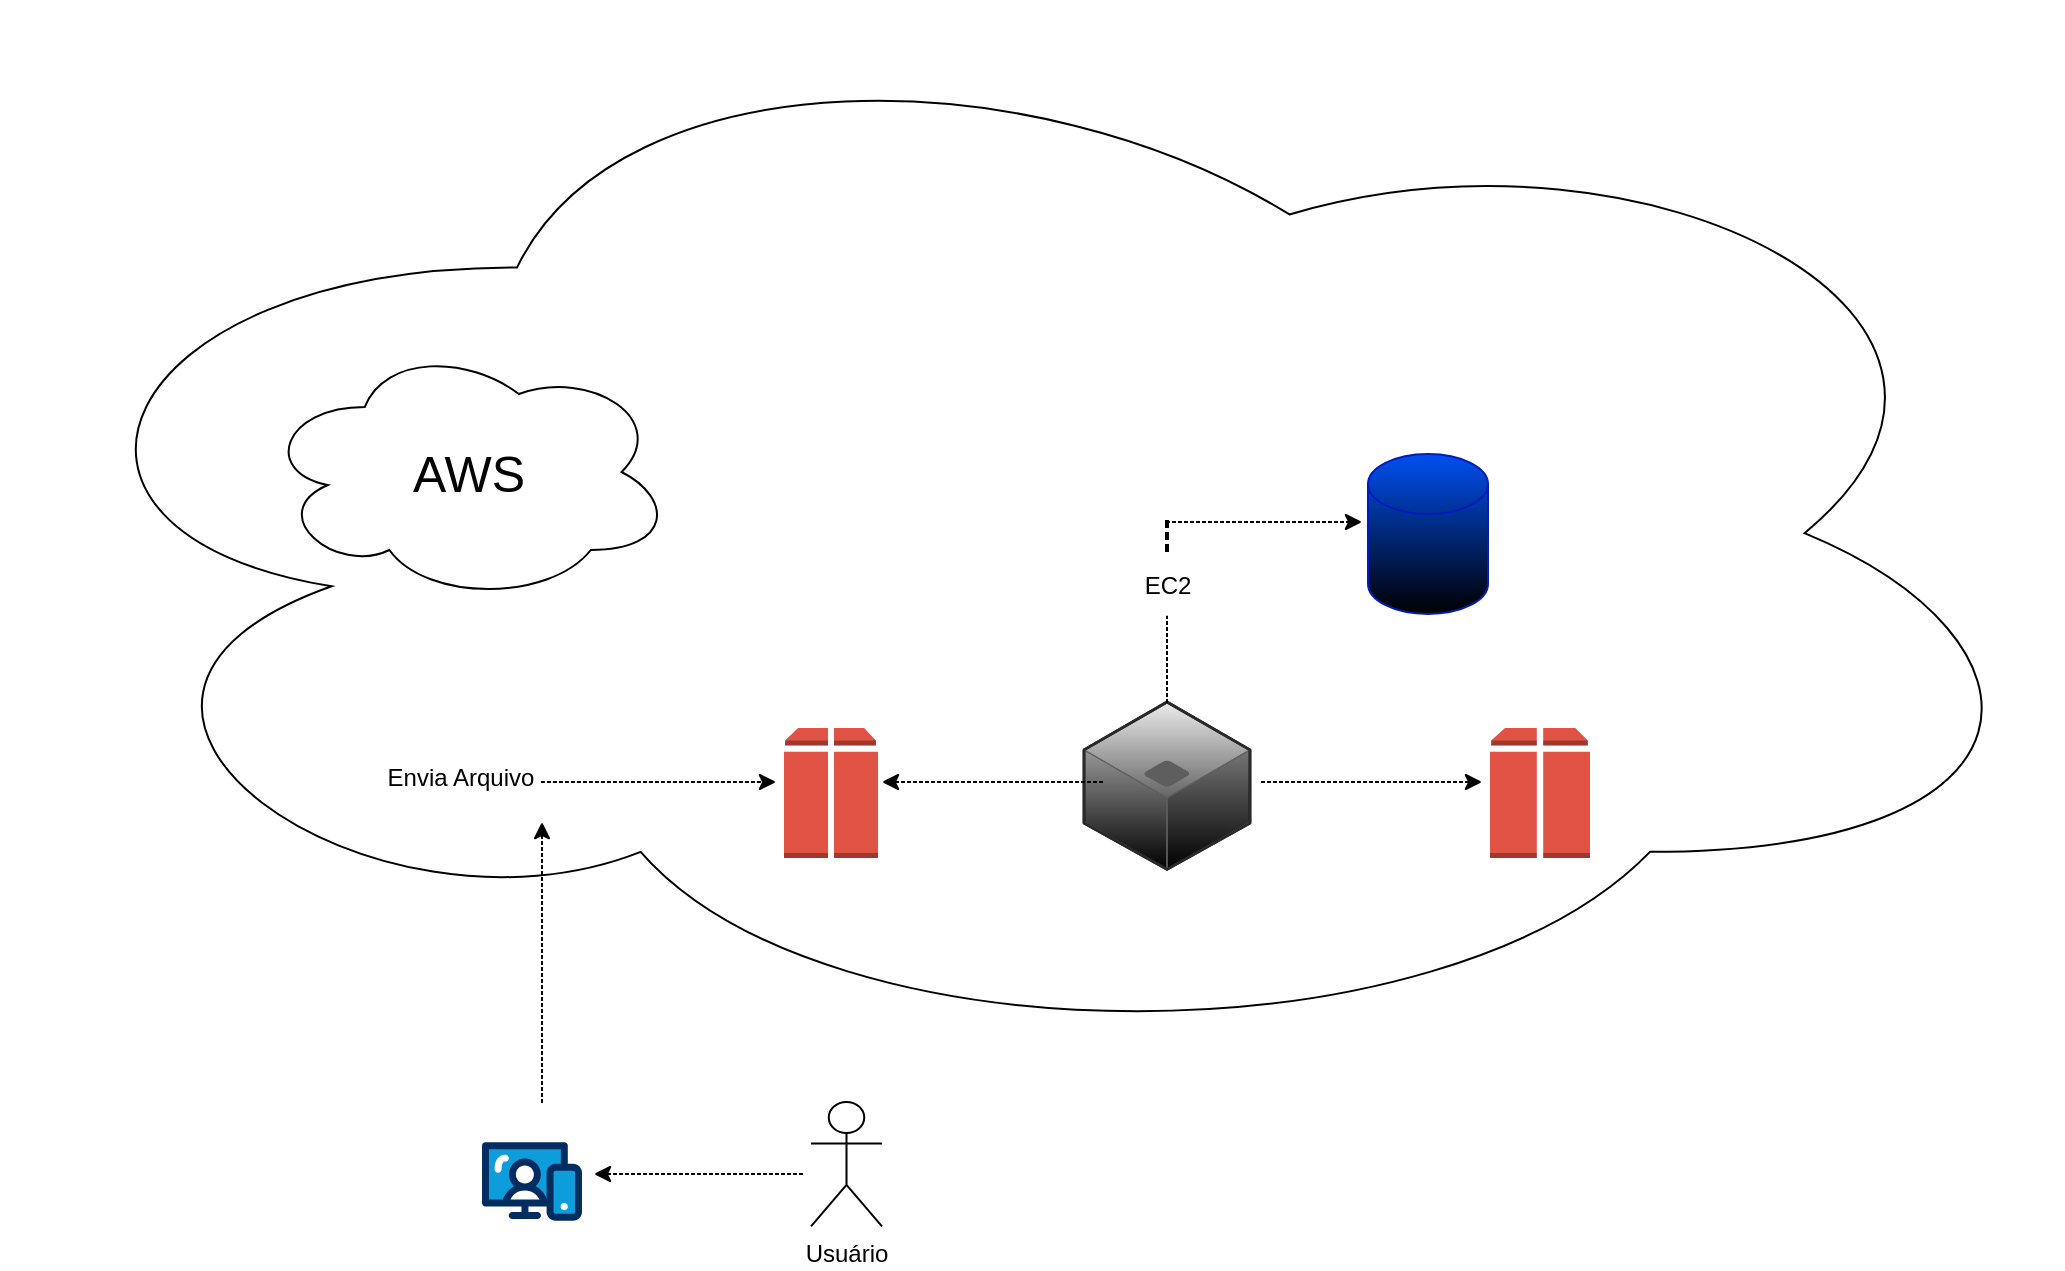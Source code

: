<mxfile version="28.1.2">
  <diagram name="Página-1" id="48KWl4R1Fzi7Jcm65-ZJ">
    <mxGraphModel dx="2053" dy="1945" grid="1" gridSize="10" guides="1" tooltips="1" connect="1" arrows="1" fold="1" page="1" pageScale="1" pageWidth="827" pageHeight="1169" background="none" math="0" shadow="0">
      <root>
        <mxCell id="0" />
        <mxCell id="1" parent="0" />
        <mxCell id="UsdOQIAXg98u2XCIRgxk-35" value="" style="ellipse;shape=cloud;whiteSpace=wrap;html=1;" vertex="1" parent="1">
          <mxGeometry x="-150" y="-710" width="1030" height="531.15" as="geometry" />
        </mxCell>
        <mxCell id="UsdOQIAXg98u2XCIRgxk-21" value="" style="ellipse;shape=cloud;whiteSpace=wrap;html=1;" vertex="1" parent="1">
          <mxGeometry x="-20" y="-540" width="205.5" height="130" as="geometry" />
        </mxCell>
        <mxCell id="UsdOQIAXg98u2XCIRgxk-1" value="" style="verticalLabelPosition=bottom;aspect=fixed;html=1;shape=mxgraph.salesforce.web;fillColorStyles=fillColor2,fillColor3,fillColor4;fillColor2=#032d60;fillColor3=#0d9dda;fillColor4=#ffffff;fillColor=none;strokeColor=none;" vertex="1" parent="1">
          <mxGeometry x="90" y="-140" width="50" height="39.5" as="geometry" />
        </mxCell>
        <mxCell id="UsdOQIAXg98u2XCIRgxk-2" value="Usuário" style="shape=umlActor;verticalLabelPosition=bottom;verticalAlign=top;html=1;outlineConnect=0;" vertex="1" parent="1">
          <mxGeometry x="254.5" y="-160" width="35.5" height="62.15" as="geometry" />
        </mxCell>
        <mxCell id="UsdOQIAXg98u2XCIRgxk-3" value="" style="endArrow=classic;html=1;rounded=0;comic=0;enumerate=0;snapToPoint=0;miterlimit=4;shadow=0;movable=1;metaEdit=0;backgroundOutline=1;strokeColor=default;dashed=1;dashPattern=1 2;fixDash=0;linecap=square;linejoin=round;fillOpacity=100;" edge="1" parent="1">
          <mxGeometry width="50" height="50" relative="1" as="geometry">
            <mxPoint x="250" y="-124" as="sourcePoint" />
            <mxPoint x="146" y="-124" as="targetPoint" />
          </mxGeometry>
        </mxCell>
        <mxCell id="UsdOQIAXg98u2XCIRgxk-5" value="" style="outlineConnect=0;dashed=0;verticalLabelPosition=bottom;verticalAlign=top;align=center;html=1;shape=mxgraph.aws3.archive;fillColor=#E05243;gradientColor=none;" vertex="1" parent="1">
          <mxGeometry x="241" y="-347" width="47" height="65" as="geometry" />
        </mxCell>
        <mxCell id="UsdOQIAXg98u2XCIRgxk-6" value="" style="endArrow=classic;html=1;rounded=0;comic=0;enumerate=0;snapToPoint=0;miterlimit=4;shadow=0;movable=1;metaEdit=0;backgroundOutline=1;strokeColor=default;dashed=1;dashPattern=1 2;fixDash=0;linecap=square;linejoin=round;fillOpacity=100;" edge="1" parent="1">
          <mxGeometry width="50" height="50" relative="1" as="geometry">
            <mxPoint x="120" y="-160" as="sourcePoint" />
            <mxPoint x="120" y="-300" as="targetPoint" />
          </mxGeometry>
        </mxCell>
        <mxCell id="UsdOQIAXg98u2XCIRgxk-7" value="" style="endArrow=classic;html=1;rounded=0;exitX=0.84;exitY=0.643;exitDx=0;exitDy=0;exitPerimeter=0;comic=0;enumerate=0;snapToPoint=0;miterlimit=4;shadow=0;movable=1;metaEdit=0;backgroundOutline=1;strokeColor=default;dashed=1;dashPattern=1 2;fixDash=0;linecap=square;linejoin=round;fillOpacity=100;" edge="1" parent="1" source="UsdOQIAXg98u2XCIRgxk-9">
          <mxGeometry width="50" height="50" relative="1" as="geometry">
            <mxPoint x="137" y="-320" as="sourcePoint" />
            <mxPoint x="237" y="-320" as="targetPoint" />
          </mxGeometry>
        </mxCell>
        <mxCell id="UsdOQIAXg98u2XCIRgxk-9" value="Envia Arquivo" style="text;html=1;align=center;verticalAlign=middle;whiteSpace=wrap;rounded=0;" vertex="1" parent="1">
          <mxGeometry x="20" y="-329" width="119" height="14" as="geometry" />
        </mxCell>
        <mxCell id="UsdOQIAXg98u2XCIRgxk-22" value="" style="verticalLabelPosition=bottom;html=1;verticalAlign=top;strokeWidth=1;align=center;outlineConnect=0;dashed=0;outlineConnect=0;shape=mxgraph.aws3d.application_server;fillColor=#ECECEC;strokeColor=#5E5E5E;aspect=fixed;strokeColor2=#292929;gradientColor=default;" vertex="1" parent="1">
          <mxGeometry x="391" y="-360" width="83" height="83.68" as="geometry" />
        </mxCell>
        <mxCell id="UsdOQIAXg98u2XCIRgxk-23" value="" style="endArrow=classic;html=1;rounded=0;comic=0;enumerate=0;snapToPoint=0;miterlimit=4;shadow=0;movable=1;metaEdit=0;backgroundOutline=1;strokeColor=default;dashed=1;dashPattern=1 2;fixDash=0;linecap=square;linejoin=round;fillOpacity=100;" edge="1" parent="1">
          <mxGeometry width="50" height="50" relative="1" as="geometry">
            <mxPoint x="400" y="-320" as="sourcePoint" />
            <mxPoint x="290" y="-320" as="targetPoint" />
          </mxGeometry>
        </mxCell>
        <mxCell id="UsdOQIAXg98u2XCIRgxk-24" value="" style="endArrow=classic;html=1;rounded=0;comic=0;enumerate=0;snapToPoint=0;miterlimit=4;shadow=0;movable=1;metaEdit=0;backgroundOutline=1;strokeColor=default;dashed=1;dashPattern=1 2;fixDash=0;linecap=square;linejoin=round;fillOpacity=100;" edge="1" parent="1">
          <mxGeometry width="50" height="50" relative="1" as="geometry">
            <mxPoint x="480" y="-320" as="sourcePoint" />
            <mxPoint x="590" y="-320" as="targetPoint" />
          </mxGeometry>
        </mxCell>
        <mxCell id="UsdOQIAXg98u2XCIRgxk-25" value="" style="outlineConnect=0;dashed=0;verticalLabelPosition=bottom;verticalAlign=top;align=center;html=1;shape=mxgraph.aws3.archive;fillColor=#E05243;gradientColor=none;" vertex="1" parent="1">
          <mxGeometry x="594" y="-347" width="50" height="65" as="geometry" />
        </mxCell>
        <mxCell id="UsdOQIAXg98u2XCIRgxk-28" value="" style="endArrow=classic;html=1;rounded=0;exitX=0;exitY=0.5;exitDx=0;exitDy=0;exitPerimeter=0;comic=0;enumerate=0;snapToPoint=0;miterlimit=4;shadow=0;movable=1;metaEdit=0;backgroundOutline=1;strokeColor=default;dashed=1;dashPattern=1 2;fixDash=0;linecap=square;linejoin=round;fillOpacity=100;" edge="1" parent="1" source="UsdOQIAXg98u2XCIRgxk-32">
          <mxGeometry width="50" height="50" relative="1" as="geometry">
            <mxPoint x="440" y="-450" as="sourcePoint" />
            <mxPoint x="530" y="-450" as="targetPoint" />
          </mxGeometry>
        </mxCell>
        <mxCell id="UsdOQIAXg98u2XCIRgxk-31" value="" style="endArrow=none;html=1;rounded=0;entryX=0.5;entryY=1;entryDx=0;entryDy=0;comic=0;enumerate=0;snapToPoint=0;miterlimit=4;shadow=0;movable=1;metaEdit=0;backgroundOutline=1;strokeColor=default;dashed=1;dashPattern=1 2;fixDash=0;linecap=square;linejoin=round;fillOpacity=100;" edge="1" parent="1" source="UsdOQIAXg98u2XCIRgxk-22" target="UsdOQIAXg98u2XCIRgxk-30">
          <mxGeometry width="50" height="50" relative="1" as="geometry">
            <mxPoint x="420" y="-360" as="sourcePoint" />
            <mxPoint x="430" y="-440" as="targetPoint" />
          </mxGeometry>
        </mxCell>
        <mxCell id="UsdOQIAXg98u2XCIRgxk-30" value="EC2" style="text;html=1;align=center;verticalAlign=middle;whiteSpace=wrap;rounded=0;" vertex="1" parent="1">
          <mxGeometry x="402.5" y="-432.6" width="60" height="30" as="geometry" />
        </mxCell>
        <mxCell id="UsdOQIAXg98u2XCIRgxk-32" value="" style="line;strokeWidth=2;direction=south;html=1;comic=0;enumerate=0;snapToPoint=0;miterlimit=4;shadow=0;movable=1;metaEdit=0;backgroundOutline=1;strokeColor=default;dashed=1;dashPattern=1 2;fixDash=0;linecap=square;linejoin=round;fillOpacity=100;" vertex="1" parent="1">
          <mxGeometry x="427.5" y="-450" width="10" height="17.4" as="geometry" />
        </mxCell>
        <mxCell id="UsdOQIAXg98u2XCIRgxk-33" value="" style="shape=cylinder3;whiteSpace=wrap;html=1;boundedLbl=1;backgroundOutline=1;size=15;fillColor=#0050ef;fontColor=#ffffff;strokeColor=#001DBC;gradientColor=default;" vertex="1" parent="1">
          <mxGeometry x="533" y="-484" width="60" height="80" as="geometry" />
        </mxCell>
        <mxCell id="UsdOQIAXg98u2XCIRgxk-40" value="&lt;font style=&quot;font-size: 25px;&quot;&gt;AWS&lt;/font&gt;" style="text;html=1;align=center;verticalAlign=middle;resizable=0;points=[];autosize=1;strokeColor=none;fillColor=none;" vertex="1" parent="1">
          <mxGeometry x="42.75" y="-495" width="80" height="40" as="geometry" />
        </mxCell>
      </root>
    </mxGraphModel>
  </diagram>
</mxfile>
